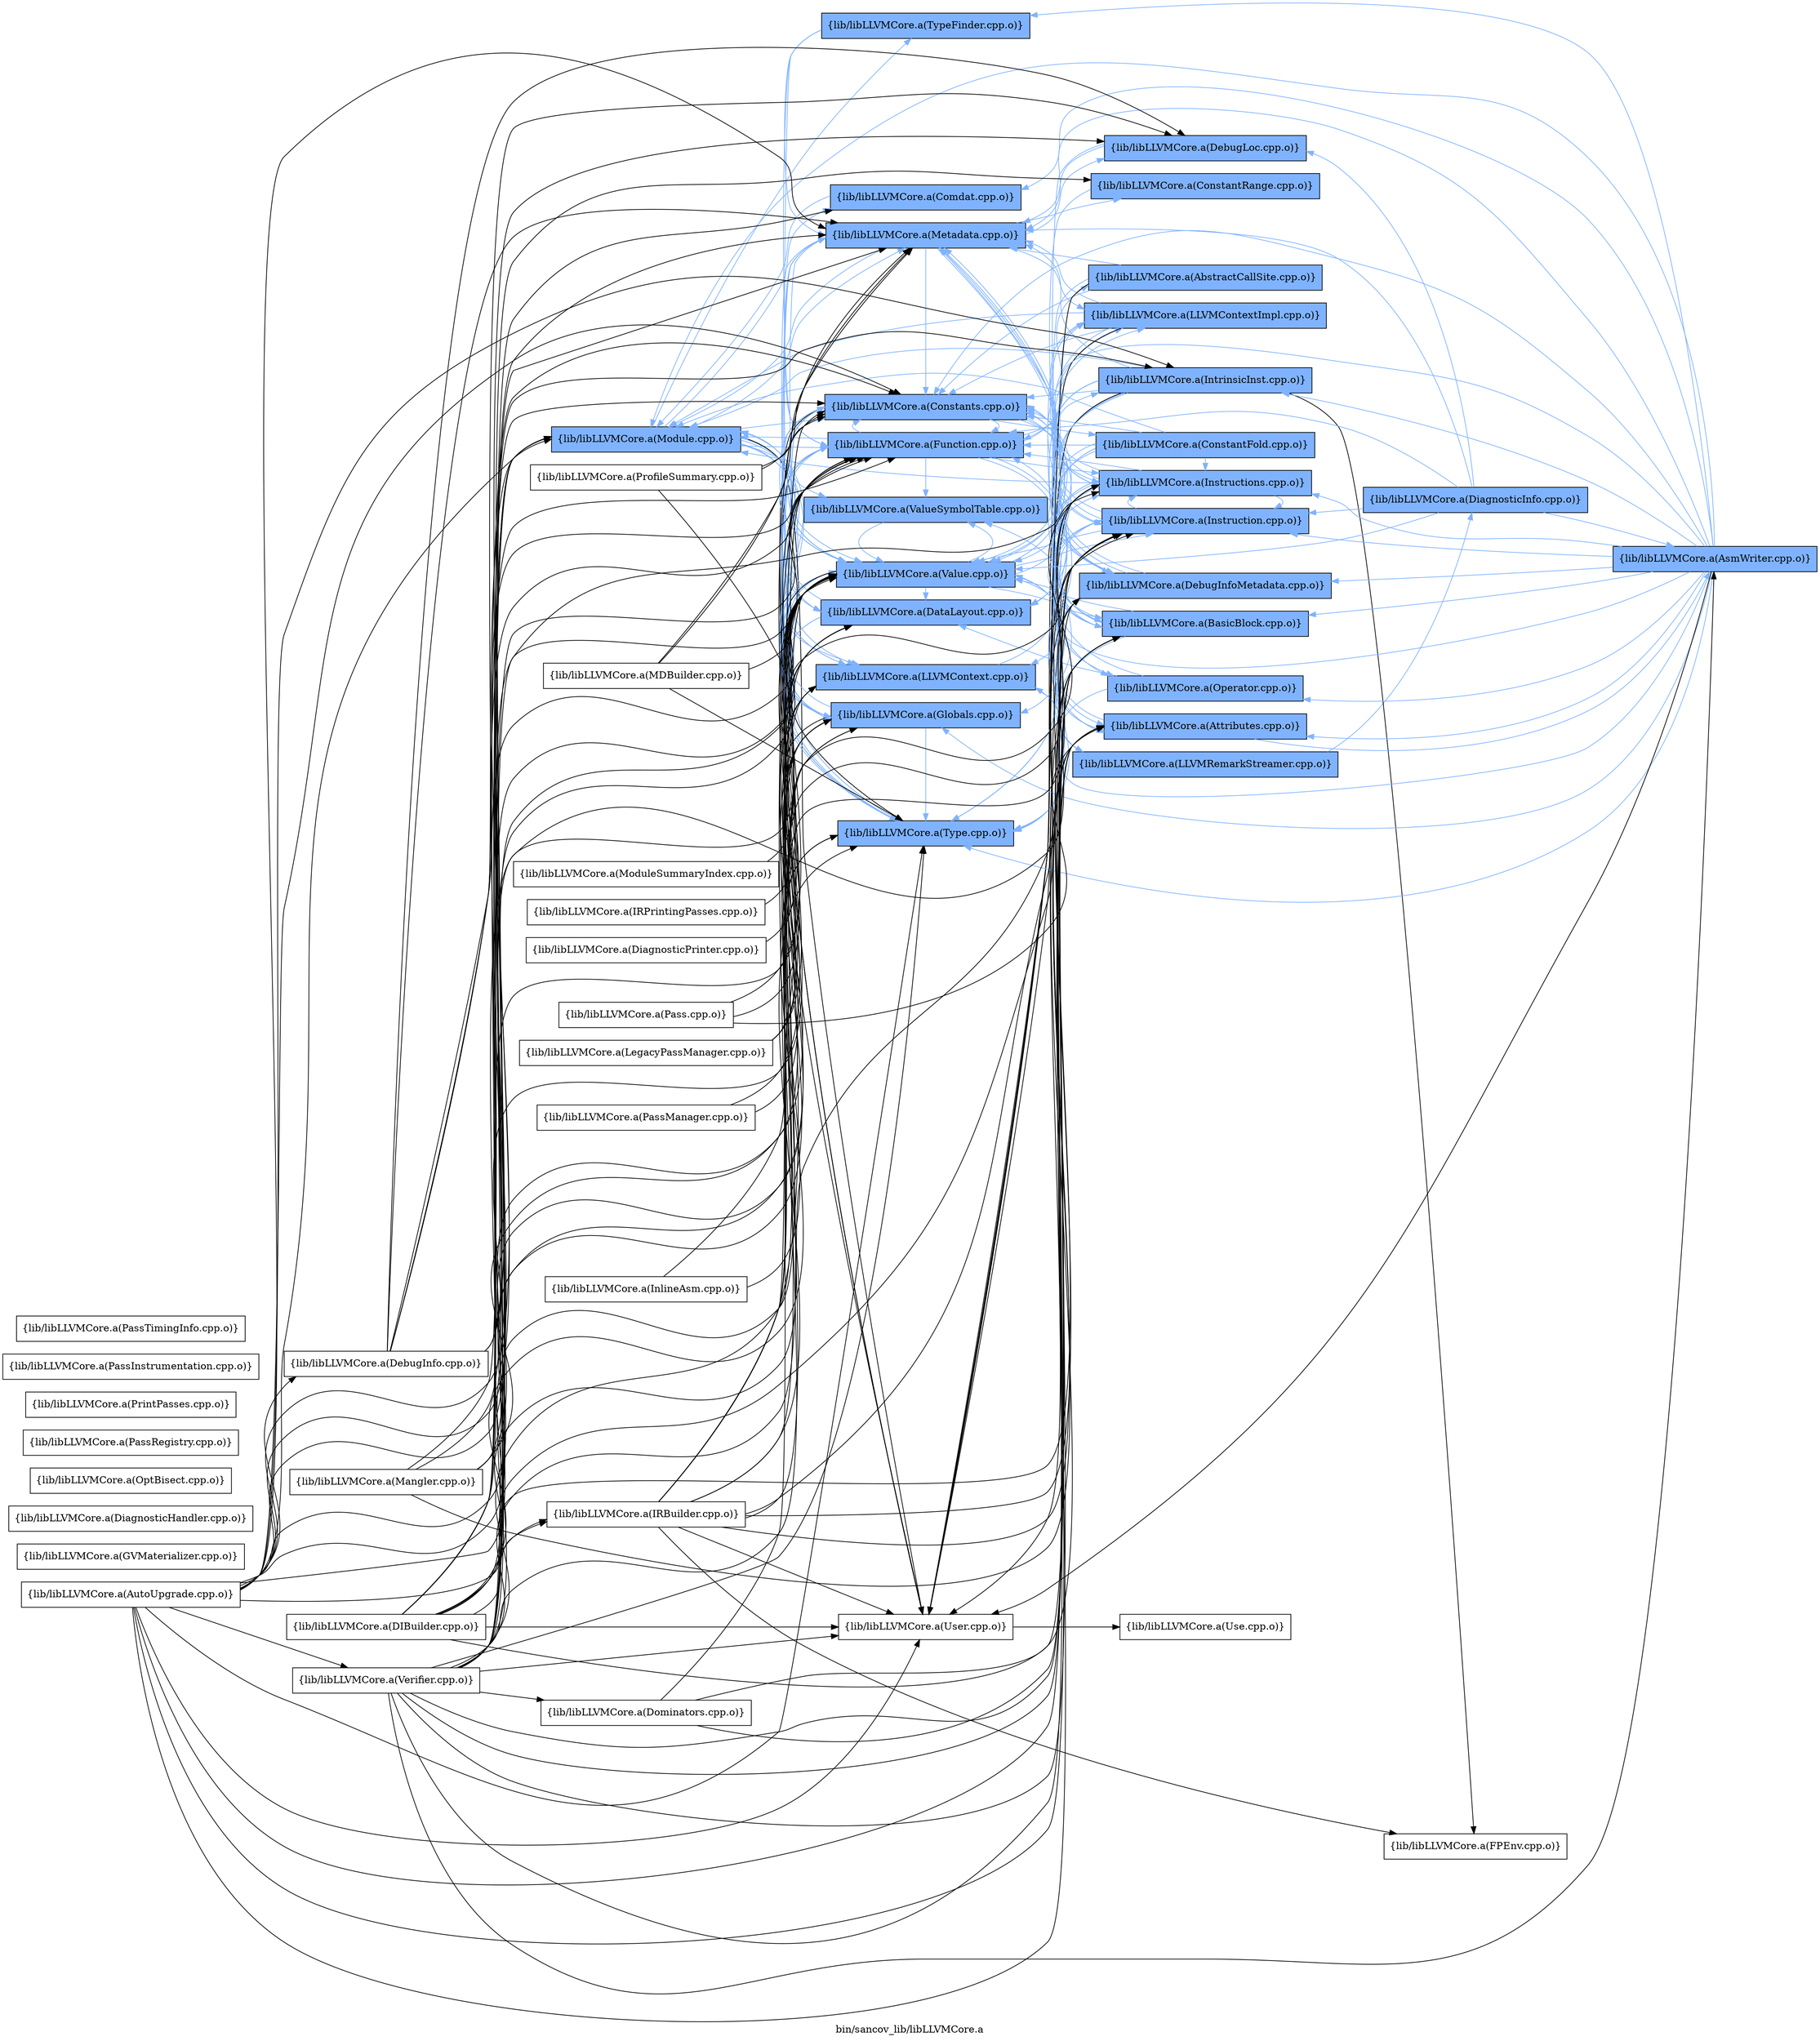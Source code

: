 digraph "bin/sancov_lib/libLLVMCore.a" {
	label="bin/sancov_lib/libLLVMCore.a";
	rankdir=LR;
	{ rank=same; Node0x56418cb784d8;  }
	{ rank=same; Node0x56418cb6fa18; Node0x56418cb73cf8; Node0x56418cb7f008; Node0x56418cb7e248; Node0x56418cb82078; Node0x56418cb7b228; Node0x56418cb79ec8; Node0x56418cb728a8; Node0x56418cb71688; Node0x56418cb72ee8; Node0x56418cb73b18; Node0x56418cb72038;  }
	{ rank=same; Node0x56418cb71228; Node0x56418cb717c8; Node0x56418cb7e428; Node0x56418cb80f48; Node0x56418cb76c28; Node0x56418cb6f568; Node0x56418cb82cf8; Node0x56418cb7d2a8; Node0x56418cb714f8; Node0x56418cb6f298; Node0x56418cb72c18; Node0x56418cb7f378; Node0x56418cb7a558; Node0x56418cb6f8d8;  }

	Node0x56418cb784d8 [shape=record,shape=box,group=1,style=filled,fillcolor="0.600000 0.5 1",label="{lib/libLLVMCore.a(Module.cpp.o)}"];
	Node0x56418cb784d8 -> Node0x56418cb6fa18[color="0.600000 0.5 1"];
	Node0x56418cb784d8 -> Node0x56418cb73cf8[color="0.600000 0.5 1"];
	Node0x56418cb784d8 -> Node0x56418cb7f008[color="0.600000 0.5 1"];
	Node0x56418cb784d8 -> Node0x56418cb7e248[color="0.600000 0.5 1"];
	Node0x56418cb784d8 -> Node0x56418cb82078[color="0.600000 0.5 1"];
	Node0x56418cb784d8 -> Node0x56418cb7b228[color="0.600000 0.5 1"];
	Node0x56418cb784d8 -> Node0x56418cb79ec8[color="0.600000 0.5 1"];
	Node0x56418cb784d8 -> Node0x56418cb728a8[color="0.600000 0.5 1"];
	Node0x56418cb784d8 -> Node0x56418cb71688[color="0.600000 0.5 1"];
	Node0x56418cb784d8 -> Node0x56418cb72ee8;
	Node0x56418cb784d8 -> Node0x56418cb73b18[color="0.600000 0.5 1"];
	Node0x56418cb784d8 -> Node0x56418cb72038[color="0.600000 0.5 1"];
	Node0x56418cb72b78 [shape=record,shape=box,group=0,label="{lib/libLLVMCore.a(Mangler.cpp.o)}"];
	Node0x56418cb72b78 -> Node0x56418cb72c18;
	Node0x56418cb72b78 -> Node0x56418cb82078;
	Node0x56418cb72b78 -> Node0x56418cb7b228;
	Node0x56418cb72b78 -> Node0x56418cb79ec8;
	Node0x56418cb72b78 -> Node0x56418cb784d8;
	Node0x56418cb72b78 -> Node0x56418cb73b18;
	Node0x56418cb73cf8 [shape=record,shape=box,group=1,style=filled,fillcolor="0.600000 0.5 1",label="{lib/libLLVMCore.a(Metadata.cpp.o)}"];
	Node0x56418cb73cf8 -> Node0x56418cb6fa18[color="0.600000 0.5 1"];
	Node0x56418cb73cf8 -> Node0x56418cb71228[color="0.600000 0.5 1"];
	Node0x56418cb73cf8 -> Node0x56418cb7e428[color="0.600000 0.5 1"];
	Node0x56418cb73cf8 -> Node0x56418cb7e248[color="0.600000 0.5 1"];
	Node0x56418cb73cf8 -> Node0x56418cb80f48[color="0.600000 0.5 1"];
	Node0x56418cb73cf8 -> Node0x56418cb76c28[color="0.600000 0.5 1"];
	Node0x56418cb73cf8 -> Node0x56418cb784d8[color="0.600000 0.5 1"];
	Node0x56418cb73cf8 -> Node0x56418cb728a8[color="0.600000 0.5 1"];
	Node0x56418cb73cf8 -> Node0x56418cb73b18[color="0.600000 0.5 1"];
	Node0x56418cb7f008 [shape=record,shape=box,group=1,style=filled,fillcolor="0.600000 0.5 1",label="{lib/libLLVMCore.a(Comdat.cpp.o)}"];
	Node0x56418cb7f008 -> Node0x56418cb784d8[color="0.600000 0.5 1"];
	Node0x56418cb82078 [shape=record,shape=box,group=1,style=filled,fillcolor="0.600000 0.5 1",label="{lib/libLLVMCore.a(DataLayout.cpp.o)}"];
	Node0x56418cb82078 -> Node0x56418cb79ec8[color="0.600000 0.5 1"];
	Node0x56418cb82078 -> Node0x56418cb784d8[color="0.600000 0.5 1"];
	Node0x56418cb82078 -> Node0x56418cb728a8[color="0.600000 0.5 1"];
	Node0x56418cb79ec8 [shape=record,shape=box,group=1,style=filled,fillcolor="0.600000 0.5 1",label="{lib/libLLVMCore.a(Globals.cpp.o)}"];
	Node0x56418cb79ec8 -> Node0x56418cb73cf8[color="0.600000 0.5 1"];
	Node0x56418cb79ec8 -> Node0x56418cb7e248[color="0.600000 0.5 1"];
	Node0x56418cb79ec8 -> Node0x56418cb7b228[color="0.600000 0.5 1"];
	Node0x56418cb79ec8 -> Node0x56418cb784d8[color="0.600000 0.5 1"];
	Node0x56418cb79ec8 -> Node0x56418cb728a8[color="0.600000 0.5 1"];
	Node0x56418cb79ec8 -> Node0x56418cb72ee8;
	Node0x56418cb79ec8 -> Node0x56418cb73b18[color="0.600000 0.5 1"];
	Node0x56418cb73b18 [shape=record,shape=box,group=1,style=filled,fillcolor="0.600000 0.5 1",label="{lib/libLLVMCore.a(Value.cpp.o)}"];
	Node0x56418cb73b18 -> Node0x56418cb6f568[color="0.600000 0.5 1"];
	Node0x56418cb73b18 -> Node0x56418cb6fa18[color="0.600000 0.5 1"];
	Node0x56418cb73b18 -> Node0x56418cb71228[color="0.600000 0.5 1"];
	Node0x56418cb73b18 -> Node0x56418cb73cf8[color="0.600000 0.5 1"];
	Node0x56418cb73b18 -> Node0x56418cb72c18[color="0.600000 0.5 1"];
	Node0x56418cb73b18 -> Node0x56418cb7f378[color="0.600000 0.5 1"];
	Node0x56418cb73b18 -> Node0x56418cb7e248[color="0.600000 0.5 1"];
	Node0x56418cb73b18 -> Node0x56418cb82078[color="0.600000 0.5 1"];
	Node0x56418cb73b18 -> Node0x56418cb7b228[color="0.600000 0.5 1"];
	Node0x56418cb73b18 -> Node0x56418cb79ec8[color="0.600000 0.5 1"];
	Node0x56418cb73b18 -> Node0x56418cb7d2a8[color="0.600000 0.5 1"];
	Node0x56418cb73b18 -> Node0x56418cb728a8[color="0.600000 0.5 1"];
	Node0x56418cb73b18 -> Node0x56418cb72ee8;
	Node0x56418cb73b18 -> Node0x56418cb72038[color="0.600000 0.5 1"];
	Node0x56418cb6f568 [shape=record,shape=box,group=1,style=filled,fillcolor="0.600000 0.5 1",label="{lib/libLLVMCore.a(Instructions.cpp.o)}"];
	Node0x56418cb6f568 -> Node0x56418cb71228[color="0.600000 0.5 1"];
	Node0x56418cb6f568 -> Node0x56418cb73cf8[color="0.600000 0.5 1"];
	Node0x56418cb6f568 -> Node0x56418cb72c18[color="0.600000 0.5 1"];
	Node0x56418cb6f568 -> Node0x56418cb7f378[color="0.600000 0.5 1"];
	Node0x56418cb6f568 -> Node0x56418cb7e248[color="0.600000 0.5 1"];
	Node0x56418cb6f568 -> Node0x56418cb82078[color="0.600000 0.5 1"];
	Node0x56418cb6f568 -> Node0x56418cb7b228[color="0.600000 0.5 1"];
	Node0x56418cb6f568 -> Node0x56418cb7d2a8[color="0.600000 0.5 1"];
	Node0x56418cb6f568 -> Node0x56418cb784d8[color="0.600000 0.5 1"];
	Node0x56418cb6f568 -> Node0x56418cb728a8[color="0.600000 0.5 1"];
	Node0x56418cb6f568 -> Node0x56418cb72ee8;
	Node0x56418cb6f568 -> Node0x56418cb73b18[color="0.600000 0.5 1"];
	Node0x56418cb6fa18 [shape=record,shape=box,group=1,style=filled,fillcolor="0.600000 0.5 1",label="{lib/libLLVMCore.a(LLVMContext.cpp.o)}"];
	Node0x56418cb6fa18 -> Node0x56418cb71228[color="0.600000 0.5 1"];
	Node0x56418cb6fa18 -> Node0x56418cb717c8[color="0.600000 0.5 1"];
	Node0x56418cb72c18 [shape=record,shape=box,group=1,style=filled,fillcolor="0.600000 0.5 1",label="{lib/libLLVMCore.a(Attributes.cpp.o)}"];
	Node0x56418cb72c18 -> Node0x56418cb738e8[color="0.600000 0.5 1"];
	Node0x56418cb72c18 -> Node0x56418cb7b228[color="0.600000 0.5 1"];
	Node0x56418cb80048 [shape=record,shape=box,group=0,label="{lib/libLLVMCore.a(AutoUpgrade.cpp.o)}"];
	Node0x56418cb80048 -> Node0x56418cb6f568;
	Node0x56418cb80048 -> Node0x56418cb6f298;
	Node0x56418cb80048 -> Node0x56418cb6fa18;
	Node0x56418cb80048 -> Node0x56418cb73cf8;
	Node0x56418cb80048 -> Node0x56418cb72c18;
	Node0x56418cb80048 -> Node0x56418cb7f378;
	Node0x56418cb80048 -> Node0x56418cb7e248;
	Node0x56418cb80048 -> Node0x56418cb82078;
	Node0x56418cb80048 -> Node0x56418cb81d58;
	Node0x56418cb80048 -> Node0x56418cb7b228;
	Node0x56418cb80048 -> Node0x56418cb79ec8;
	Node0x56418cb80048 -> Node0x56418cb79338;
	Node0x56418cb80048 -> Node0x56418cb7d2a8;
	Node0x56418cb80048 -> Node0x56418cb784d8;
	Node0x56418cb80048 -> Node0x56418cb728a8;
	Node0x56418cb80048 -> Node0x56418cb72ee8;
	Node0x56418cb80048 -> Node0x56418cb73b18;
	Node0x56418cb80048 -> Node0x56418cb71958;
	Node0x56418cb7f378 [shape=record,shape=box,group=1,style=filled,fillcolor="0.600000 0.5 1",label="{lib/libLLVMCore.a(BasicBlock.cpp.o)}"];
	Node0x56418cb7f378 -> Node0x56418cb73cf8[color="0.600000 0.5 1"];
	Node0x56418cb7f378 -> Node0x56418cb7e248[color="0.600000 0.5 1"];
	Node0x56418cb7f378 -> Node0x56418cb7d2a8[color="0.600000 0.5 1"];
	Node0x56418cb7f378 -> Node0x56418cb728a8[color="0.600000 0.5 1"];
	Node0x56418cb7f378 -> Node0x56418cb72ee8;
	Node0x56418cb7f378 -> Node0x56418cb73b18[color="0.600000 0.5 1"];
	Node0x56418cb7f378 -> Node0x56418cb72038[color="0.600000 0.5 1"];
	Node0x56418cb7e428 [shape=record,shape=box,group=1,style=filled,fillcolor="0.600000 0.5 1",label="{lib/libLLVMCore.a(ConstantRange.cpp.o)}"];
	Node0x56418cb7e428 -> Node0x56418cb6f568[color="0.600000 0.5 1"];
	Node0x56418cb7e248 [shape=record,shape=box,group=1,style=filled,fillcolor="0.600000 0.5 1",label="{lib/libLLVMCore.a(Constants.cpp.o)}"];
	Node0x56418cb7e248 -> Node0x56418cb6f568[color="0.600000 0.5 1"];
	Node0x56418cb7e248 -> Node0x56418cb82cf8[color="0.600000 0.5 1"];
	Node0x56418cb7e248 -> Node0x56418cb7b228[color="0.600000 0.5 1"];
	Node0x56418cb7e248 -> Node0x56418cb79ec8[color="0.600000 0.5 1"];
	Node0x56418cb7e248 -> Node0x56418cb7d2a8[color="0.600000 0.5 1"];
	Node0x56418cb7e248 -> Node0x56418cb714f8[color="0.600000 0.5 1"];
	Node0x56418cb7e248 -> Node0x56418cb728a8[color="0.600000 0.5 1"];
	Node0x56418cb7e248 -> Node0x56418cb72ee8;
	Node0x56418cb7e248 -> Node0x56418cb73b18[color="0.600000 0.5 1"];
	Node0x56418cb81d58 [shape=record,shape=box,group=0,label="{lib/libLLVMCore.a(DebugInfo.cpp.o)}"];
	Node0x56418cb81d58 -> Node0x56418cb73cf8;
	Node0x56418cb81d58 -> Node0x56418cb80f48;
	Node0x56418cb81d58 -> Node0x56418cb76c28;
	Node0x56418cb81d58 -> Node0x56418cb7b228;
	Node0x56418cb81d58 -> Node0x56418cb7d2a8;
	Node0x56418cb81d58 -> Node0x56418cb784d8;
	Node0x56418cb81d58 -> Node0x56418cb73b18;
	Node0x56418cb80f48 [shape=record,shape=box,group=1,style=filled,fillcolor="0.600000 0.5 1",label="{lib/libLLVMCore.a(DebugInfoMetadata.cpp.o)}"];
	Node0x56418cb80f48 -> Node0x56418cb6fa18[color="0.600000 0.5 1"];
	Node0x56418cb80f48 -> Node0x56418cb71228[color="0.600000 0.5 1"];
	Node0x56418cb80f48 -> Node0x56418cb73cf8[color="0.600000 0.5 1"];
	Node0x56418cb80f48 -> Node0x56418cb7e248[color="0.600000 0.5 1"];
	Node0x56418cb80f48 -> Node0x56418cb728a8[color="0.600000 0.5 1"];
	Node0x56418cb76c28 [shape=record,shape=box,group=1,style=filled,fillcolor="0.600000 0.5 1",label="{lib/libLLVMCore.a(DebugLoc.cpp.o)}"];
	Node0x56418cb76c28 -> Node0x56418cb73cf8[color="0.600000 0.5 1"];
	Node0x56418cb76c28 -> Node0x56418cb80f48[color="0.600000 0.5 1"];
	Node0x56418cb7b228 [shape=record,shape=box,group=1,style=filled,fillcolor="0.600000 0.5 1",label="{lib/libLLVMCore.a(Function.cpp.o)}"];
	Node0x56418cb7b228 -> Node0x56418cb6f568[color="0.600000 0.5 1"];
	Node0x56418cb7b228 -> Node0x56418cb6f298[color="0.600000 0.5 1"];
	Node0x56418cb7b228 -> Node0x56418cb6fa18[color="0.600000 0.5 1"];
	Node0x56418cb7b228 -> Node0x56418cb73cf8[color="0.600000 0.5 1"];
	Node0x56418cb7b228 -> Node0x56418cb72c18[color="0.600000 0.5 1"];
	Node0x56418cb7b228 -> Node0x56418cb7f378[color="0.600000 0.5 1"];
	Node0x56418cb7b228 -> Node0x56418cb7e248[color="0.600000 0.5 1"];
	Node0x56418cb7b228 -> Node0x56418cb82078[color="0.600000 0.5 1"];
	Node0x56418cb7b228 -> Node0x56418cb7a558[color="0.600000 0.5 1"];
	Node0x56418cb7b228 -> Node0x56418cb784d8[color="0.600000 0.5 1"];
	Node0x56418cb7b228 -> Node0x56418cb728a8[color="0.600000 0.5 1"];
	Node0x56418cb7b228 -> Node0x56418cb72ee8;
	Node0x56418cb7b228 -> Node0x56418cb73b18[color="0.600000 0.5 1"];
	Node0x56418cb7b228 -> Node0x56418cb72038[color="0.600000 0.5 1"];
	Node0x56418cb7abe8 [shape=record,shape=box,group=0,label="{lib/libLLVMCore.a(GVMaterializer.cpp.o)}"];
	Node0x56418cb7de38 [shape=record,shape=box,group=0,label="{lib/libLLVMCore.a(InlineAsm.cpp.o)}"];
	Node0x56418cb7de38 -> Node0x56418cb728a8;
	Node0x56418cb7de38 -> Node0x56418cb73b18;
	Node0x56418cb7d2a8 [shape=record,shape=box,group=1,style=filled,fillcolor="0.600000 0.5 1",label="{lib/libLLVMCore.a(Instruction.cpp.o)}"];
	Node0x56418cb7d2a8 -> Node0x56418cb6f568[color="0.600000 0.5 1"];
	Node0x56418cb7d2a8 -> Node0x56418cb73cf8[color="0.600000 0.5 1"];
	Node0x56418cb7d2a8 -> Node0x56418cb72c18[color="0.600000 0.5 1"];
	Node0x56418cb7d2a8 -> Node0x56418cb7f378[color="0.600000 0.5 1"];
	Node0x56418cb7d2a8 -> Node0x56418cb7e248[color="0.600000 0.5 1"];
	Node0x56418cb7d2a8 -> Node0x56418cb72ee8;
	Node0x56418cb7d2a8 -> Node0x56418cb73b18[color="0.600000 0.5 1"];
	Node0x56418cb728a8 [shape=record,shape=box,group=1,style=filled,fillcolor="0.600000 0.5 1",label="{lib/libLLVMCore.a(Type.cpp.o)}"];
	Node0x56418cb728a8 -> Node0x56418cb7e248[color="0.600000 0.5 1"];
	Node0x56418cb72ee8 [shape=record,shape=box,group=0,label="{lib/libLLVMCore.a(User.cpp.o)}"];
	Node0x56418cb72ee8 -> Node0x56418cb6f8d8;
	Node0x56418cb71958 [shape=record,shape=box,group=0,label="{lib/libLLVMCore.a(Verifier.cpp.o)}"];
	Node0x56418cb71958 -> Node0x56418cb6f568;
	Node0x56418cb71958 -> Node0x56418cb6f298;
	Node0x56418cb71958 -> Node0x56418cb6fa18;
	Node0x56418cb71958 -> Node0x56418cb73cf8;
	Node0x56418cb71958 -> Node0x56418cb72c18;
	Node0x56418cb71958 -> Node0x56418cb738e8;
	Node0x56418cb71958 -> Node0x56418cb7f378;
	Node0x56418cb71958 -> Node0x56418cb7f008;
	Node0x56418cb71958 -> Node0x56418cb7e428;
	Node0x56418cb71958 -> Node0x56418cb7e248;
	Node0x56418cb71958 -> Node0x56418cb82078;
	Node0x56418cb71958 -> Node0x56418cb80f48;
	Node0x56418cb71958 -> Node0x56418cb76c28;
	Node0x56418cb71958 -> Node0x56418cb7b228;
	Node0x56418cb71958 -> Node0x56418cb79ec8;
	Node0x56418cb71958 -> Node0x56418cb7d2a8;
	Node0x56418cb71958 -> Node0x56418cb784d8;
	Node0x56418cb71958 -> Node0x56418cb728a8;
	Node0x56418cb71958 -> Node0x56418cb72ee8;
	Node0x56418cb71958 -> Node0x56418cb73b18;
	Node0x56418cb71958 -> Node0x56418cb6f388;
	Node0x56418cb6f298 [shape=record,shape=box,group=1,style=filled,fillcolor="0.600000 0.5 1",label="{lib/libLLVMCore.a(IntrinsicInst.cpp.o)}"];
	Node0x56418cb6f298 -> Node0x56418cb6f568[color="0.600000 0.5 1"];
	Node0x56418cb6f298 -> Node0x56418cb73cf8[color="0.600000 0.5 1"];
	Node0x56418cb6f298 -> Node0x56418cb7f378[color="0.600000 0.5 1"];
	Node0x56418cb6f298 -> Node0x56418cb7e248[color="0.600000 0.5 1"];
	Node0x56418cb6f298 -> Node0x56418cb82078[color="0.600000 0.5 1"];
	Node0x56418cb6f298 -> Node0x56418cb80f48[color="0.600000 0.5 1"];
	Node0x56418cb6f298 -> Node0x56418cb7d4d8;
	Node0x56418cb6f298 -> Node0x56418cb7d2a8[color="0.600000 0.5 1"];
	Node0x56418cb6f298 -> Node0x56418cb784d8[color="0.600000 0.5 1"];
	Node0x56418cb6f298 -> Node0x56418cb728a8[color="0.600000 0.5 1"];
	Node0x56418cb6f298 -> Node0x56418cb72ee8;
	Node0x56418cb6f298 -> Node0x56418cb73b18[color="0.600000 0.5 1"];
	Node0x56418cb738e8 [shape=record,shape=box,group=1,style=filled,fillcolor="0.600000 0.5 1",label="{lib/libLLVMCore.a(AsmWriter.cpp.o)}"];
	Node0x56418cb738e8 -> Node0x56418cb6f568[color="0.600000 0.5 1"];
	Node0x56418cb738e8 -> Node0x56418cb6f298[color="0.600000 0.5 1"];
	Node0x56418cb738e8 -> Node0x56418cb6fa18[color="0.600000 0.5 1"];
	Node0x56418cb738e8 -> Node0x56418cb73cf8[color="0.600000 0.5 1"];
	Node0x56418cb738e8 -> Node0x56418cb72c18[color="0.600000 0.5 1"];
	Node0x56418cb738e8 -> Node0x56418cb7f378[color="0.600000 0.5 1"];
	Node0x56418cb738e8 -> Node0x56418cb7f008[color="0.600000 0.5 1"];
	Node0x56418cb738e8 -> Node0x56418cb7e248[color="0.600000 0.5 1"];
	Node0x56418cb738e8 -> Node0x56418cb80f48[color="0.600000 0.5 1"];
	Node0x56418cb738e8 -> Node0x56418cb7b228[color="0.600000 0.5 1"];
	Node0x56418cb738e8 -> Node0x56418cb79ec8[color="0.600000 0.5 1"];
	Node0x56418cb738e8 -> Node0x56418cb7d2a8[color="0.600000 0.5 1"];
	Node0x56418cb738e8 -> Node0x56418cb784d8[color="0.600000 0.5 1"];
	Node0x56418cb738e8 -> Node0x56418cb714f8[color="0.600000 0.5 1"];
	Node0x56418cb738e8 -> Node0x56418cb728a8[color="0.600000 0.5 1"];
	Node0x56418cb738e8 -> Node0x56418cb71688[color="0.600000 0.5 1"];
	Node0x56418cb738e8 -> Node0x56418cb72ee8;
	Node0x56418cb738e8 -> Node0x56418cb73b18[color="0.600000 0.5 1"];
	Node0x56418cb714f8 [shape=record,shape=box,group=1,style=filled,fillcolor="0.600000 0.5 1",label="{lib/libLLVMCore.a(Operator.cpp.o)}"];
	Node0x56418cb714f8 -> Node0x56418cb7e248[color="0.600000 0.5 1"];
	Node0x56418cb714f8 -> Node0x56418cb82078[color="0.600000 0.5 1"];
	Node0x56418cb714f8 -> Node0x56418cb728a8[color="0.600000 0.5 1"];
	Node0x56418cb71688 [shape=record,shape=box,group=1,style=filled,fillcolor="0.600000 0.5 1",label="{lib/libLLVMCore.a(TypeFinder.cpp.o)}"];
	Node0x56418cb71688 -> Node0x56418cb73cf8[color="0.600000 0.5 1"];
	Node0x56418cb71688 -> Node0x56418cb7b228[color="0.600000 0.5 1"];
	Node0x56418cb71688 -> Node0x56418cb79ec8[color="0.600000 0.5 1"];
	Node0x56418cb79338 [shape=record,shape=box,group=0,label="{lib/libLLVMCore.a(IRBuilder.cpp.o)}"];
	Node0x56418cb79338 -> Node0x56418cb6f568;
	Node0x56418cb79338 -> Node0x56418cb73cf8;
	Node0x56418cb79338 -> Node0x56418cb72c18;
	Node0x56418cb79338 -> Node0x56418cb7f378;
	Node0x56418cb79338 -> Node0x56418cb7e248;
	Node0x56418cb79338 -> Node0x56418cb82078;
	Node0x56418cb79338 -> Node0x56418cb7b228;
	Node0x56418cb79338 -> Node0x56418cb79ec8;
	Node0x56418cb79338 -> Node0x56418cb7d4d8;
	Node0x56418cb79338 -> Node0x56418cb7d2a8;
	Node0x56418cb79338 -> Node0x56418cb728a8;
	Node0x56418cb79338 -> Node0x56418cb72ee8;
	Node0x56418cb79338 -> Node0x56418cb73b18;
	Node0x56418cb72038 [shape=record,shape=box,group=1,style=filled,fillcolor="0.600000 0.5 1",label="{lib/libLLVMCore.a(ValueSymbolTable.cpp.o)}"];
	Node0x56418cb72038 -> Node0x56418cb73b18[color="0.600000 0.5 1"];
	Node0x56418cb82cf8 [shape=record,shape=box,group=1,style=filled,fillcolor="0.600000 0.5 1",label="{lib/libLLVMCore.a(ConstantFold.cpp.o)}"];
	Node0x56418cb82cf8 -> Node0x56418cb6f568[color="0.600000 0.5 1"];
	Node0x56418cb82cf8 -> Node0x56418cb7e248[color="0.600000 0.5 1"];
	Node0x56418cb82cf8 -> Node0x56418cb7b228[color="0.600000 0.5 1"];
	Node0x56418cb82cf8 -> Node0x56418cb79ec8[color="0.600000 0.5 1"];
	Node0x56418cb82cf8 -> Node0x56418cb784d8[color="0.600000 0.5 1"];
	Node0x56418cb82cf8 -> Node0x56418cb714f8[color="0.600000 0.5 1"];
	Node0x56418cb82cf8 -> Node0x56418cb728a8[color="0.600000 0.5 1"];
	Node0x56418cb82cf8 -> Node0x56418cb73b18[color="0.600000 0.5 1"];
	Node0x56418cb81218 [shape=record,shape=box,group=0,label="{lib/libLLVMCore.a(DIBuilder.cpp.o)}"];
	Node0x56418cb81218 -> Node0x56418cb6f568;
	Node0x56418cb81218 -> Node0x56418cb73cf8;
	Node0x56418cb81218 -> Node0x56418cb72c18;
	Node0x56418cb81218 -> Node0x56418cb7f378;
	Node0x56418cb81218 -> Node0x56418cb7e248;
	Node0x56418cb81218 -> Node0x56418cb80f48;
	Node0x56418cb81218 -> Node0x56418cb76c28;
	Node0x56418cb81218 -> Node0x56418cb7b228;
	Node0x56418cb81218 -> Node0x56418cb79338;
	Node0x56418cb81218 -> Node0x56418cb7d2a8;
	Node0x56418cb81218 -> Node0x56418cb784d8;
	Node0x56418cb81218 -> Node0x56418cb728a8;
	Node0x56418cb81218 -> Node0x56418cb72ee8;
	Node0x56418cb81218 -> Node0x56418cb73b18;
	Node0x56418cb71228 [shape=record,shape=box,group=1,style=filled,fillcolor="0.600000 0.5 1",label="{lib/libLLVMCore.a(LLVMContextImpl.cpp.o)}"];
	Node0x56418cb71228 -> Node0x56418cb73cf8[color="0.600000 0.5 1"];
	Node0x56418cb71228 -> Node0x56418cb7e248[color="0.600000 0.5 1"];
	Node0x56418cb71228 -> Node0x56418cb80f48[color="0.600000 0.5 1"];
	Node0x56418cb71228 -> Node0x56418cb784d8[color="0.600000 0.5 1"];
	Node0x56418cb71228 -> Node0x56418cb72ee8;
	Node0x56418cb71228 -> Node0x56418cb73b18[color="0.600000 0.5 1"];
	Node0x56418cb77948 [shape=record,shape=box,group=1,style=filled,fillcolor="0.600000 0.5 1",label="{lib/libLLVMCore.a(DiagnosticInfo.cpp.o)}"];
	Node0x56418cb77948 -> Node0x56418cb73cf8[color="0.600000 0.5 1"];
	Node0x56418cb77948 -> Node0x56418cb738e8[color="0.600000 0.5 1"];
	Node0x56418cb77948 -> Node0x56418cb76c28[color="0.600000 0.5 1"];
	Node0x56418cb77948 -> Node0x56418cb7b228[color="0.600000 0.5 1"];
	Node0x56418cb77948 -> Node0x56418cb7d2a8[color="0.600000 0.5 1"];
	Node0x56418cb77948 -> Node0x56418cb73b18[color="0.600000 0.5 1"];
	Node0x56418cb7a558 [shape=record,shape=box,group=1,style=filled,fillcolor="0.600000 0.5 1",label="{lib/libLLVMCore.a(AbstractCallSite.cpp.o)}"];
	Node0x56418cb7a558 -> Node0x56418cb6f568[color="0.600000 0.5 1"];
	Node0x56418cb7a558 -> Node0x56418cb73cf8[color="0.600000 0.5 1"];
	Node0x56418cb7a558 -> Node0x56418cb7e248[color="0.600000 0.5 1"];
	Node0x56418cb7a558 -> Node0x56418cb72ee8;
	Node0x56418cb7d4d8 [shape=record,shape=box,group=0,label="{lib/libLLVMCore.a(FPEnv.cpp.o)}"];
	Node0x56418cb717c8 [shape=record,shape=box,group=1,style=filled,fillcolor="0.600000 0.5 1",label="{lib/libLLVMCore.a(LLVMRemarkStreamer.cpp.o)}"];
	Node0x56418cb717c8 -> Node0x56418cb77948[color="0.600000 0.5 1"];
	Node0x56418cb717c8 -> Node0x56418cb73b18[color="0.600000 0.5 1"];
	Node0x56418cb70a58 [shape=record,shape=box,group=0,label="{lib/libLLVMCore.a(DiagnosticPrinter.cpp.o)}"];
	Node0x56418cb70a58 -> Node0x56418cb73b18;
	Node0x56418cb70fa8 [shape=record,shape=box,group=0,label="{lib/libLLVMCore.a(DiagnosticHandler.cpp.o)}"];
	Node0x56418cb723f8 [shape=record,shape=box,group=0,label="{lib/libLLVMCore.a(MDBuilder.cpp.o)}"];
	Node0x56418cb723f8 -> Node0x56418cb73cf8;
	Node0x56418cb723f8 -> Node0x56418cb7e248;
	Node0x56418cb723f8 -> Node0x56418cb728a8;
	Node0x56418cb723f8 -> Node0x56418cb73b18;
	Node0x56418cb78078 [shape=record,shape=box,group=0,label="{lib/libLLVMCore.a(ModuleSummaryIndex.cpp.o)}"];
	Node0x56418cb78078 -> Node0x56418cb73b18;
	Node0x56418cb70378 [shape=record,shape=box,group=0,label="{lib/libLLVMCore.a(OptBisect.cpp.o)}"];
	Node0x56418cb708c8 [shape=record,shape=box,group=0,label="{lib/libLLVMCore.a(ProfileSummary.cpp.o)}"];
	Node0x56418cb708c8 -> Node0x56418cb73cf8;
	Node0x56418cb708c8 -> Node0x56418cb7e248;
	Node0x56418cb708c8 -> Node0x56418cb728a8;
	Node0x56418cb6f8d8 [shape=record,shape=box,group=0,label="{lib/libLLVMCore.a(Use.cpp.o)}"];
	Node0x56418cb6f388 [shape=record,shape=box,group=0,label="{lib/libLLVMCore.a(Dominators.cpp.o)}"];
	Node0x56418cb6f388 -> Node0x56418cb7f378;
	Node0x56418cb6f388 -> Node0x56418cb7d2a8;
	Node0x56418cb6f388 -> Node0x56418cb73b18;
	Node0x56418cb726c8 [shape=record,shape=box,group=0,label="{lib/libLLVMCore.a(PassRegistry.cpp.o)}"];
	Node0x56418cb7fe18 [shape=record,shape=box,group=0,label="{lib/libLLVMCore.a(Pass.cpp.o)}"];
	Node0x56418cb7fe18 -> Node0x56418cb72c18;
	Node0x56418cb7fe18 -> Node0x56418cb7b228;
	Node0x56418cb7fe18 -> Node0x56418cb73b18;
	Node0x56418cb80548 [shape=record,shape=box,group=0,label="{lib/libLLVMCore.a(IRPrintingPasses.cpp.o)}"];
	Node0x56418cb80548 -> Node0x56418cb73b18;
	Node0x56418cb7f878 [shape=record,shape=box,group=0,label="{lib/libLLVMCore.a(PrintPasses.cpp.o)}"];
	Node0x56418cb7eb58 [shape=record,shape=box,group=0,label="{lib/libLLVMCore.a(PassManager.cpp.o)}"];
	Node0x56418cb7eb58 -> Node0x56418cb79ec8;
	Node0x56418cb7eb58 -> Node0x56418cb73b18;
	Node0x56418cb7df28 [shape=record,shape=box,group=0,label="{lib/libLLVMCore.a(PassInstrumentation.cpp.o)}"];
	Node0x56418cb713b8 [shape=record,shape=box,group=0,label="{lib/libLLVMCore.a(LegacyPassManager.cpp.o)}"];
	Node0x56418cb713b8 -> Node0x56418cb6fa18;
	Node0x56418cb713b8 -> Node0x56418cb7b228;
	Node0x56418cb713b8 -> Node0x56418cb79ec8;
	Node0x56418cb713b8 -> Node0x56418cb73b18;
	Node0x56418cb6fa68 [shape=record,shape=box,group=0,label="{lib/libLLVMCore.a(PassTimingInfo.cpp.o)}"];
}
